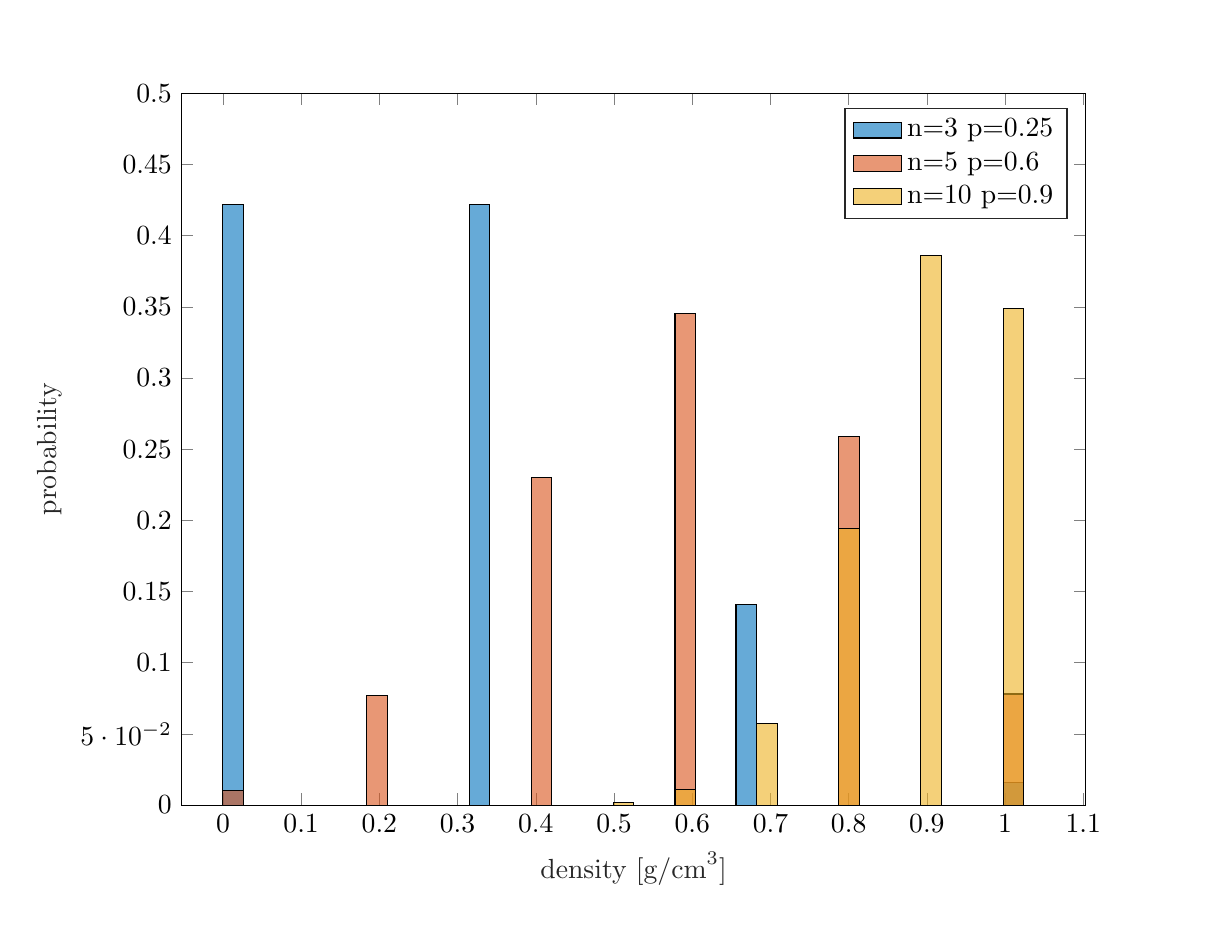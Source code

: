 % This file was created by matlab2tikz.
%
%The latest updates can be retrieved from
%  http://www.mathworks.com/matlabcentral/fileexchange/22022-matlab2tikz-matlab2tikz
%where you can also make suggestions and rate matlab2tikz.
%
\definecolor{mycolor1}{rgb}{0.0,0.447,0.741}%
\definecolor{mycolor2}{rgb}{0.85,0.325,0.098}%
\definecolor{mycolor3}{rgb}{0.929,0.694,0.125}%
%
\begin{tikzpicture}

\begin{axis}[%
width=4.521in,
height=3.559in,
at={(0.758in,0.488in)},
scale only axis,
xmin=-0.053,
xmax=1.103,
xlabel style={font=\color{white!15!black}},
xlabel={$\text{density [g/cm}^\text{3}\text{]}$},
ymin=0,
ymax=0.5,
ylabel style={font=\color{white!15!black}},
ylabel={probability},
axis background/.style={fill=white},
legend style={legend cell align=left, align=left, draw=white!15!black}
]
\addplot[ybar interval, fill=mycolor1, fill opacity=0.6, draw=black, area legend] table[row sep=crcr] {%
x	y\\
0	0.422\\
0.026	0\\
0.052	0\\
0.079	0\\
0.105	0\\
0.131	0\\
0.158	0\\
0.184	0\\
0.21	0\\
0.236	0\\
0.263	0\\
0.289	0\\
0.315	0.422\\
0.341	0\\
0.367	0\\
0.394	0\\
0.42	0\\
0.446	0\\
0.472	0\\
0.499	0\\
0.525	0\\
0.551	0\\
0.578	0\\
0.604	0\\
0.63	0\\
0.656	0.141\\
0.682	0\\
0.709	0\\
0.735	0\\
0.761	0\\
0.787	0\\
0.814	0\\
0.84	0\\
0.866	0\\
0.892	0\\
0.919	0\\
0.945	0\\
0.971	0\\
0.998	0.016\\
1.024	0\\
1.05	0\\
};
\addlegendentry{n=3 p=0.25}

\addplot[ybar interval, fill=mycolor2, fill opacity=0.6, draw=black, area legend] table[row sep=crcr] {%
x	y\\
0	0.01\\
0.026	0\\
0.052	0\\
0.079	0\\
0.105	0\\
0.131	0\\
0.158	0\\
0.184	0.077\\
0.21	0\\
0.236	0\\
0.263	0\\
0.289	0\\
0.315	0\\
0.341	0\\
0.367	0\\
0.394	0.23\\
0.42	0\\
0.446	0\\
0.472	0\\
0.499	0\\
0.525	0\\
0.551	0\\
0.578	0.345\\
0.604	0\\
0.63	0\\
0.656	0\\
0.682	0\\
0.709	0\\
0.735	0\\
0.761	0\\
0.787	0.259\\
0.814	0\\
0.84	0\\
0.866	0\\
0.892	0\\
0.919	0\\
0.945	0\\
0.971	0\\
0.998	0.078\\
1.024	0\\
1.05	0\\
};
\addlegendentry{n=5 p=0.6}

\addplot[ybar interval, fill=mycolor3, fill opacity=0.6, draw=black, area legend] table[row sep=crcr] {%
x	y\\
0	0\\
0.026	0\\
0.052	0\\
0.079	0\\
0.105	0\\
0.131	0\\
0.158	0\\
0.184	0\\
0.21	0\\
0.236	0\\
0.263	0\\
0.289	8e-06\\
0.315	0\\
0.341	0\\
0.367	0\\
0.394	0.0\\
0.42	0\\
0.446	0\\
0.472	0\\
0.499	0.002\\
0.525	0\\
0.551	0\\
0.578	0.011\\
0.604	0\\
0.63	0\\
0.656	0\\
0.682	0.057\\
0.709	0\\
0.735	0\\
0.761	0\\
0.787	0.194\\
0.814	0\\
0.84	0\\
0.866	0\\
0.892	0.386\\
0.919	0\\
0.945	0\\
0.971	0\\
0.998	0.349\\
1.024	0\\
1.05	0\\
};
\addlegendentry{n=10 p=0.9}

\end{axis}

\begin{axis}[%
width=5.833in,
height=4.375in,
at={(0in,0in)},
scale only axis,
xmin=0,
xmax=1,
ymin=0,
ymax=1,
axis line style={draw=none},
ticks=none,
axis x line*=bottom,
axis y line*=left
]
\end{axis}
\end{tikzpicture}%